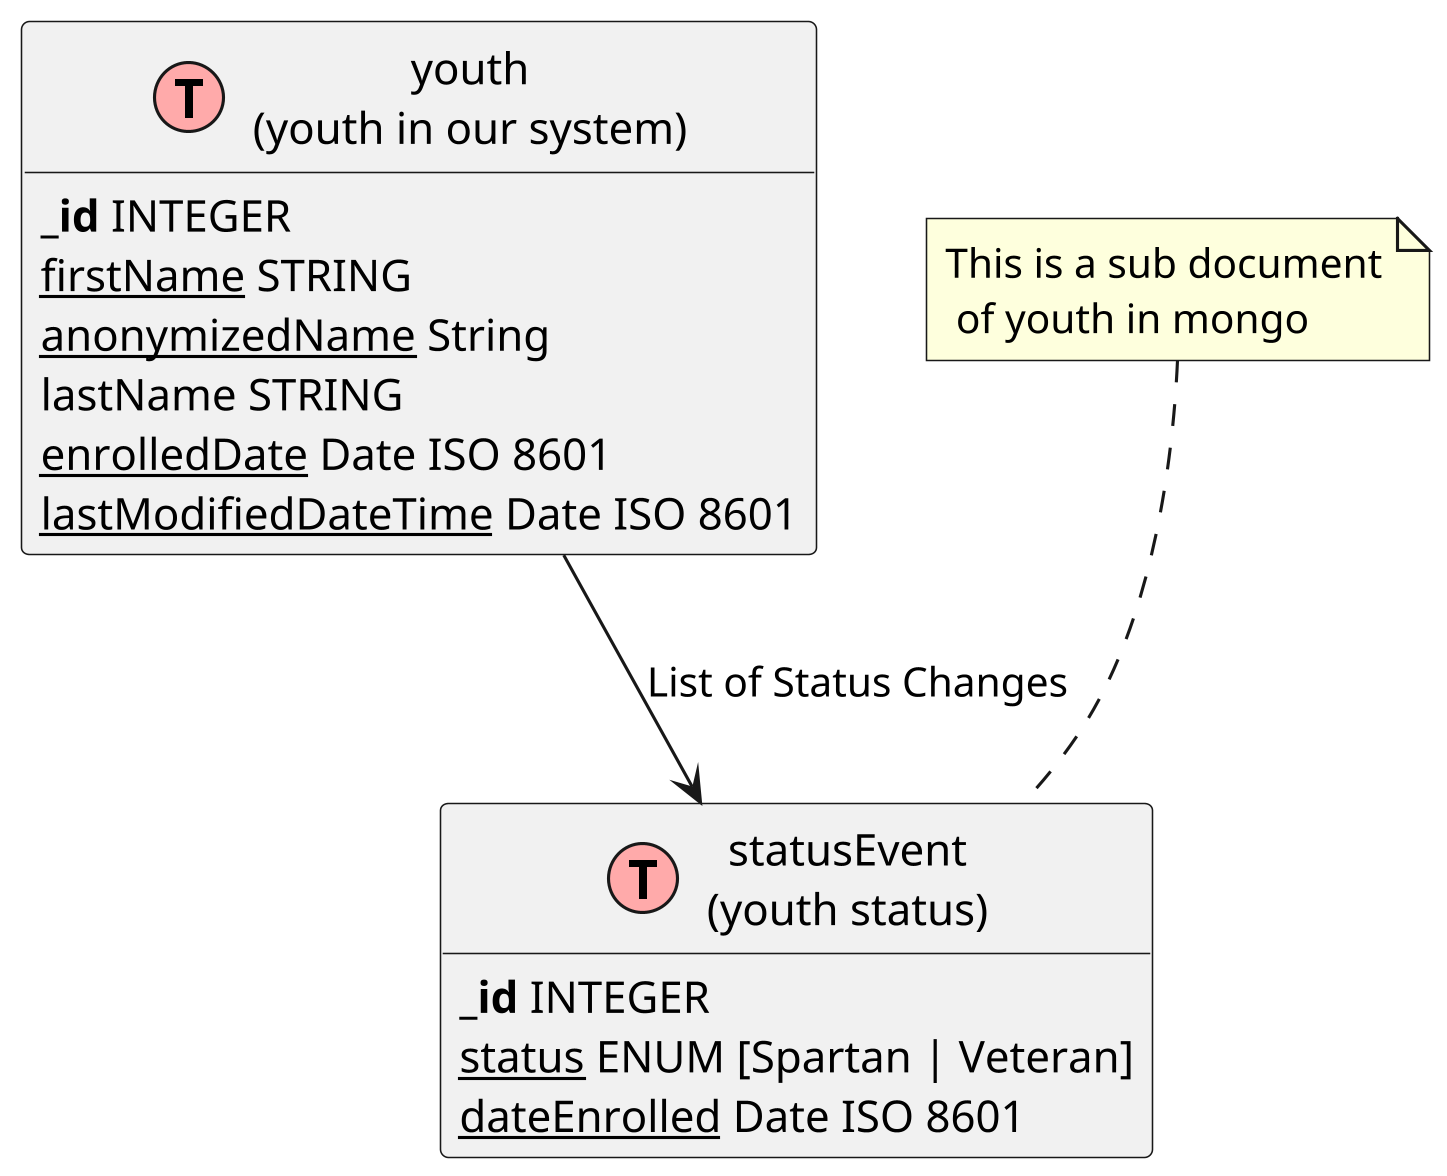 @startuml
' uncomment the line below if you're using computer with a retina display
skinparam dpi 300
!define Table(name,desc) class name as "desc" << (T,#FFAAAA) >>
' we use bold for primary key
' green color for unique
' and underscore for not_null
!define primary_key(x) <b>x</b>
!define unique(x) <color:green>x</color>
!define not_null(x) <u>x</u>
' other tags available:
' <i></i>
' <back:COLOR></color>, where color is a color name or html color code
' (#FFAACC)
' see: http://plantuml.com/classes.html#More
hide methods
hide stereotypes

' entities

Table(youth, "youth\n(youth in our system)") {
primary_key(_id) INTEGER
not_null(firstName) STRING
not_null(anonymizedName) String
lastName STRING
not_null(enrolledDate) Date ISO 8601
not_null(lastModifiedDateTime) Date ISO 8601
}

Table(statusEvent, "statusEvent\n(youth status)") {
primary_key(_id) INTEGER
not_null(status) ENUM [Spartan | Veteran]
not_null(dateEnrolled) Date ISO 8601
}


' relationships
' one-to-one relationship
' user -- user_profile : "A user only \nhas one profile"
' one to may relationship
youth --> statusEvent : "List of Status Changes"
note "This is a sub document\n of youth in mongo" as N1
N1 .. statusEvent
' many to many relationship
' Add mark if you like
' user "1" --> "*" user_group : "A user may be \nin many groups"
' group "1" --> "0..N" user_group : "A group may \ncontain many users"
@enduml
